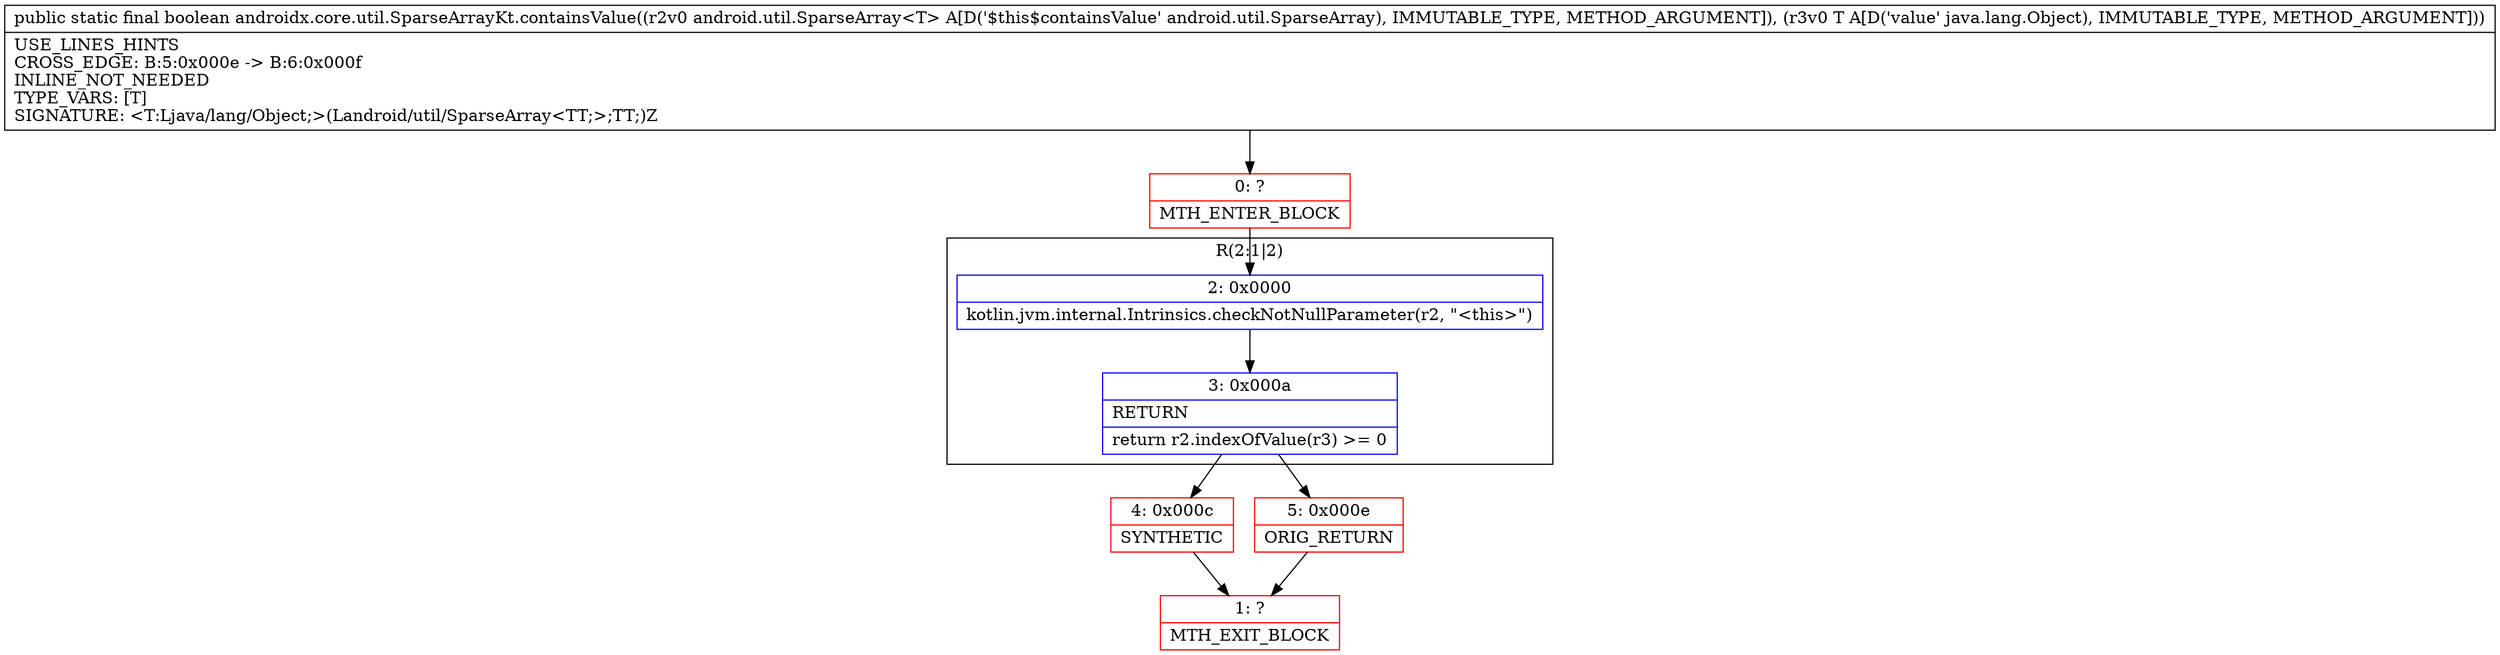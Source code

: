 digraph "CFG forandroidx.core.util.SparseArrayKt.containsValue(Landroid\/util\/SparseArray;Ljava\/lang\/Object;)Z" {
subgraph cluster_Region_66573287 {
label = "R(2:1|2)";
node [shape=record,color=blue];
Node_2 [shape=record,label="{2\:\ 0x0000|kotlin.jvm.internal.Intrinsics.checkNotNullParameter(r2, \"\<this\>\")\l}"];
Node_3 [shape=record,label="{3\:\ 0x000a|RETURN\l|return r2.indexOfValue(r3) \>= 0\l}"];
}
Node_0 [shape=record,color=red,label="{0\:\ ?|MTH_ENTER_BLOCK\l}"];
Node_4 [shape=record,color=red,label="{4\:\ 0x000c|SYNTHETIC\l}"];
Node_1 [shape=record,color=red,label="{1\:\ ?|MTH_EXIT_BLOCK\l}"];
Node_5 [shape=record,color=red,label="{5\:\ 0x000e|ORIG_RETURN\l}"];
MethodNode[shape=record,label="{public static final boolean androidx.core.util.SparseArrayKt.containsValue((r2v0 android.util.SparseArray\<T\> A[D('$this$containsValue' android.util.SparseArray), IMMUTABLE_TYPE, METHOD_ARGUMENT]), (r3v0 T A[D('value' java.lang.Object), IMMUTABLE_TYPE, METHOD_ARGUMENT]))  | USE_LINES_HINTS\lCROSS_EDGE: B:5:0x000e \-\> B:6:0x000f\lINLINE_NOT_NEEDED\lTYPE_VARS: [T]\lSIGNATURE: \<T:Ljava\/lang\/Object;\>(Landroid\/util\/SparseArray\<TT;\>;TT;)Z\l}"];
MethodNode -> Node_0;Node_2 -> Node_3;
Node_3 -> Node_4;
Node_3 -> Node_5;
Node_0 -> Node_2;
Node_4 -> Node_1;
Node_5 -> Node_1;
}

